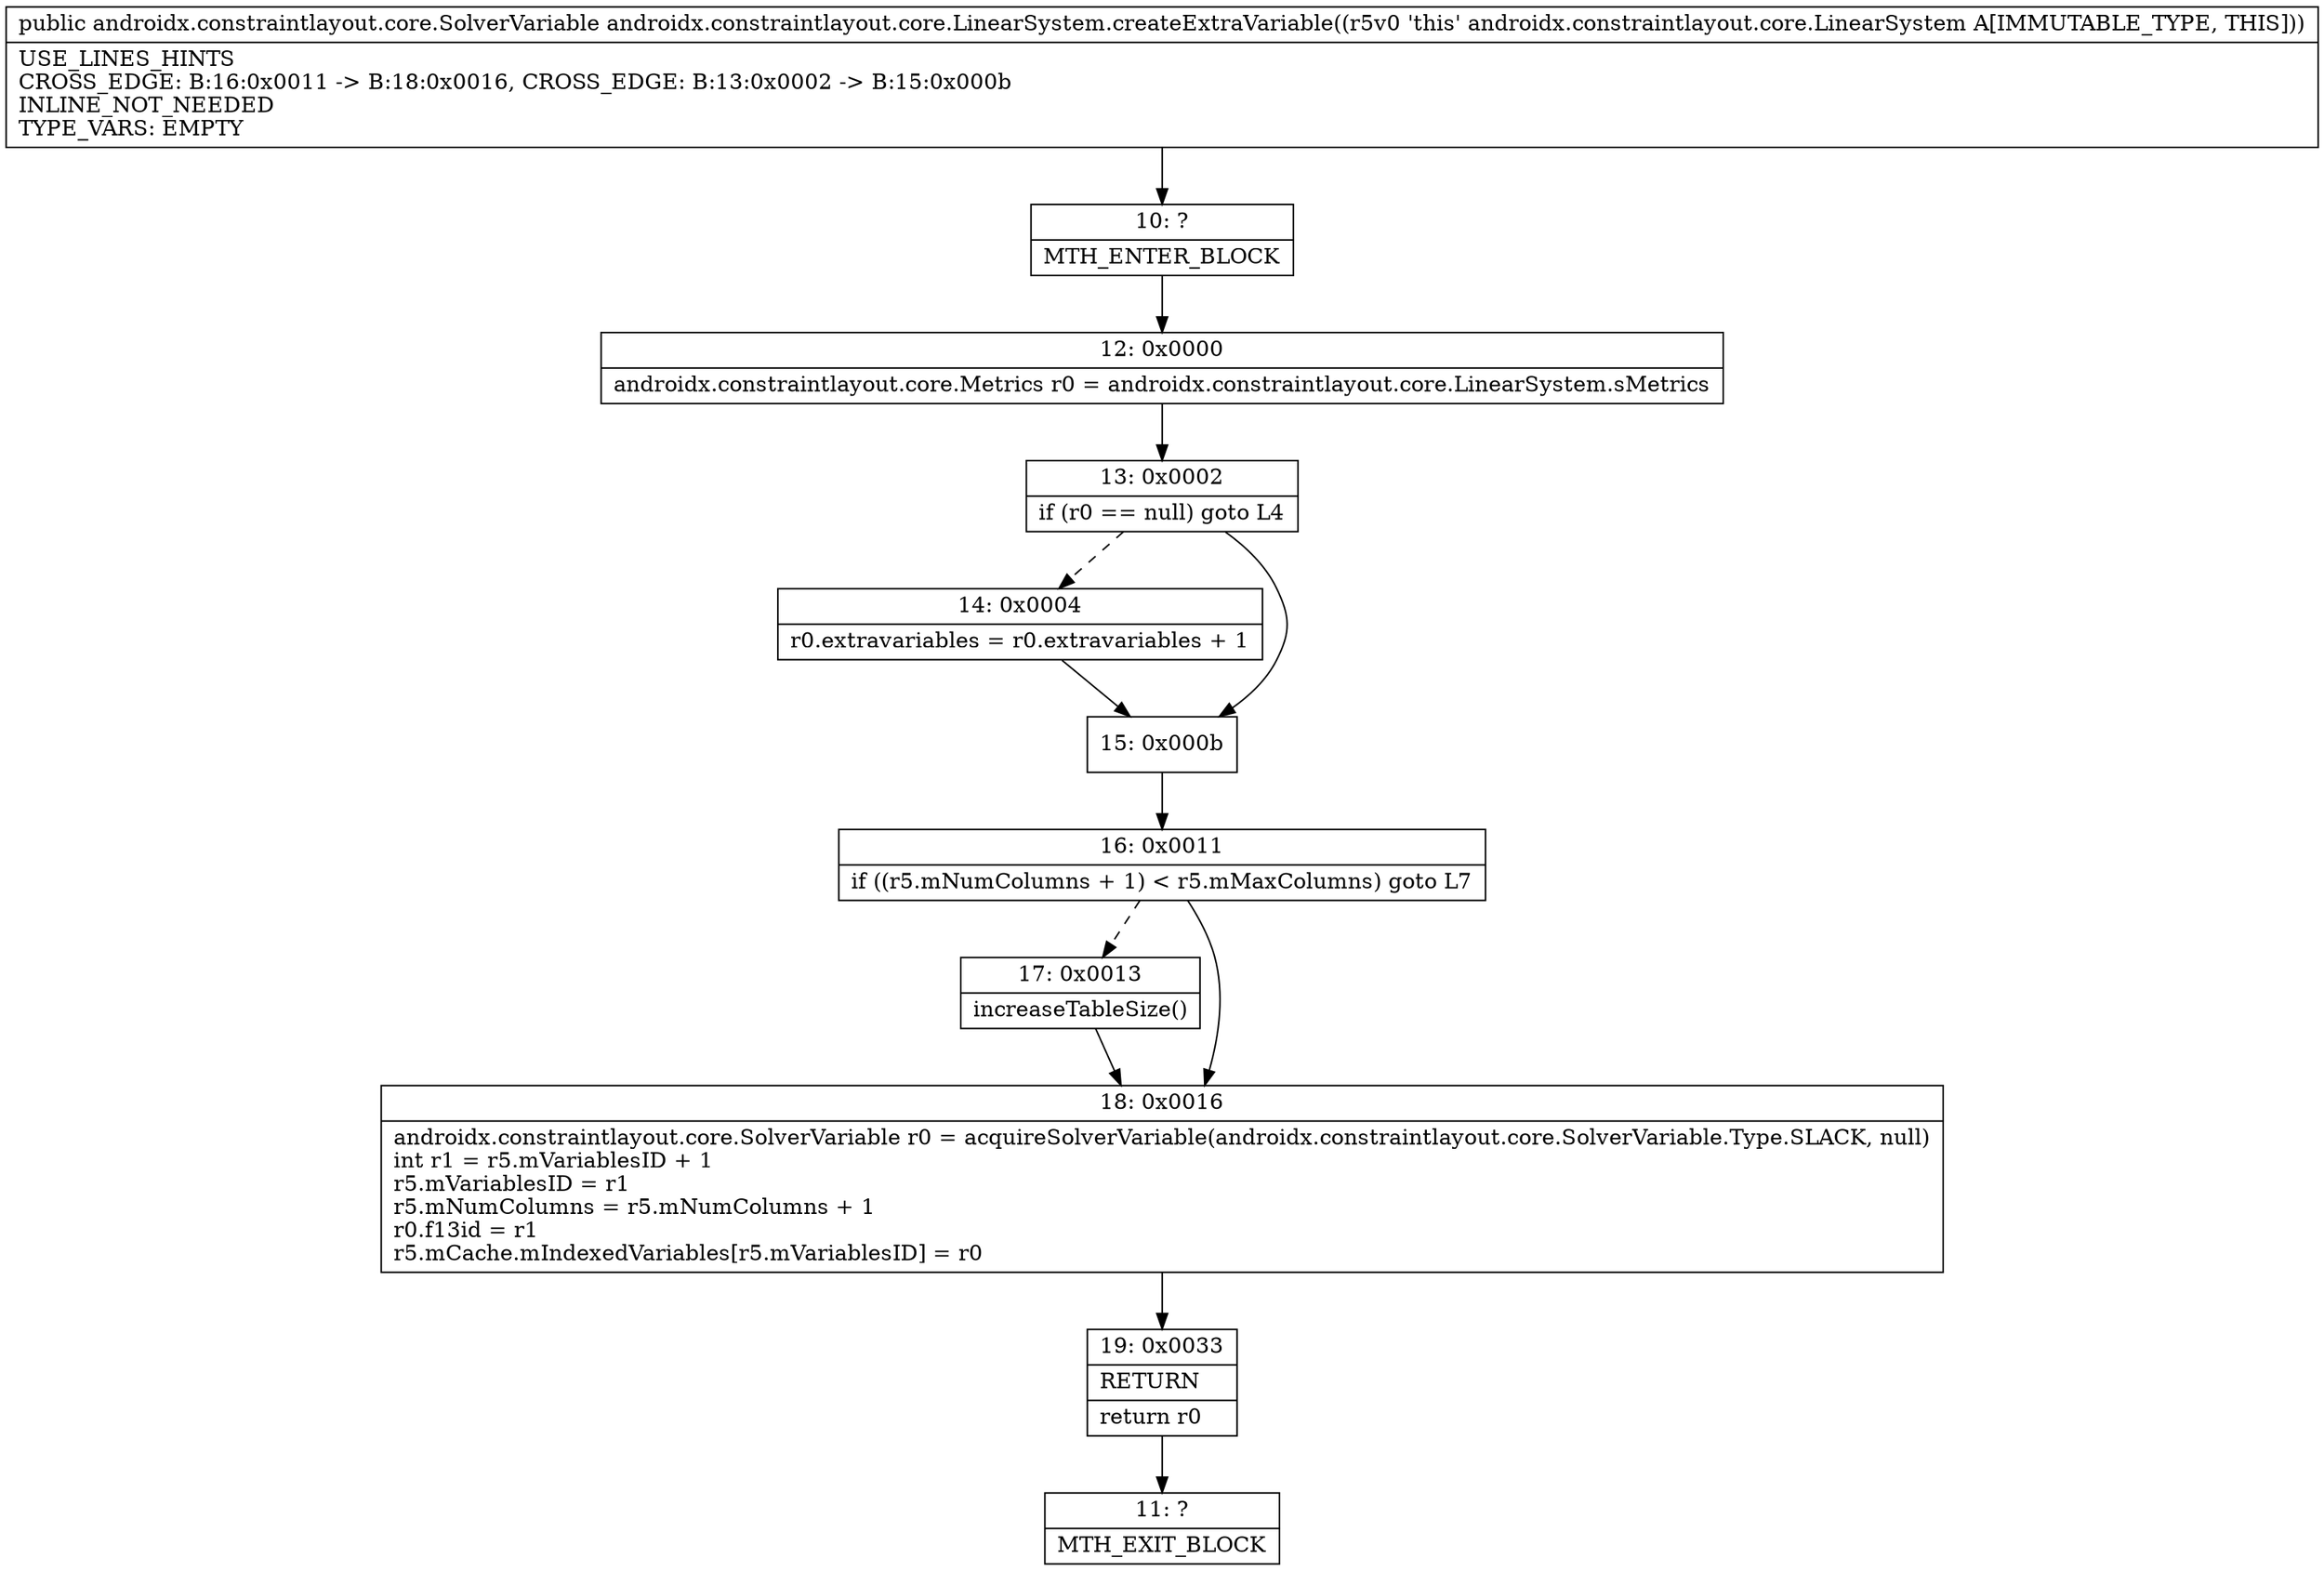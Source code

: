 digraph "CFG forandroidx.constraintlayout.core.LinearSystem.createExtraVariable()Landroidx\/constraintlayout\/core\/SolverVariable;" {
Node_10 [shape=record,label="{10\:\ ?|MTH_ENTER_BLOCK\l}"];
Node_12 [shape=record,label="{12\:\ 0x0000|androidx.constraintlayout.core.Metrics r0 = androidx.constraintlayout.core.LinearSystem.sMetrics\l}"];
Node_13 [shape=record,label="{13\:\ 0x0002|if (r0 == null) goto L4\l}"];
Node_14 [shape=record,label="{14\:\ 0x0004|r0.extravariables = r0.extravariables + 1\l}"];
Node_15 [shape=record,label="{15\:\ 0x000b}"];
Node_16 [shape=record,label="{16\:\ 0x0011|if ((r5.mNumColumns + 1) \< r5.mMaxColumns) goto L7\l}"];
Node_17 [shape=record,label="{17\:\ 0x0013|increaseTableSize()\l}"];
Node_18 [shape=record,label="{18\:\ 0x0016|androidx.constraintlayout.core.SolverVariable r0 = acquireSolverVariable(androidx.constraintlayout.core.SolverVariable.Type.SLACK, null)\lint r1 = r5.mVariablesID + 1\lr5.mVariablesID = r1\lr5.mNumColumns = r5.mNumColumns + 1\lr0.f13id = r1\lr5.mCache.mIndexedVariables[r5.mVariablesID] = r0\l}"];
Node_19 [shape=record,label="{19\:\ 0x0033|RETURN\l|return r0\l}"];
Node_11 [shape=record,label="{11\:\ ?|MTH_EXIT_BLOCK\l}"];
MethodNode[shape=record,label="{public androidx.constraintlayout.core.SolverVariable androidx.constraintlayout.core.LinearSystem.createExtraVariable((r5v0 'this' androidx.constraintlayout.core.LinearSystem A[IMMUTABLE_TYPE, THIS]))  | USE_LINES_HINTS\lCROSS_EDGE: B:16:0x0011 \-\> B:18:0x0016, CROSS_EDGE: B:13:0x0002 \-\> B:15:0x000b\lINLINE_NOT_NEEDED\lTYPE_VARS: EMPTY\l}"];
MethodNode -> Node_10;Node_10 -> Node_12;
Node_12 -> Node_13;
Node_13 -> Node_14[style=dashed];
Node_13 -> Node_15;
Node_14 -> Node_15;
Node_15 -> Node_16;
Node_16 -> Node_17[style=dashed];
Node_16 -> Node_18;
Node_17 -> Node_18;
Node_18 -> Node_19;
Node_19 -> Node_11;
}

